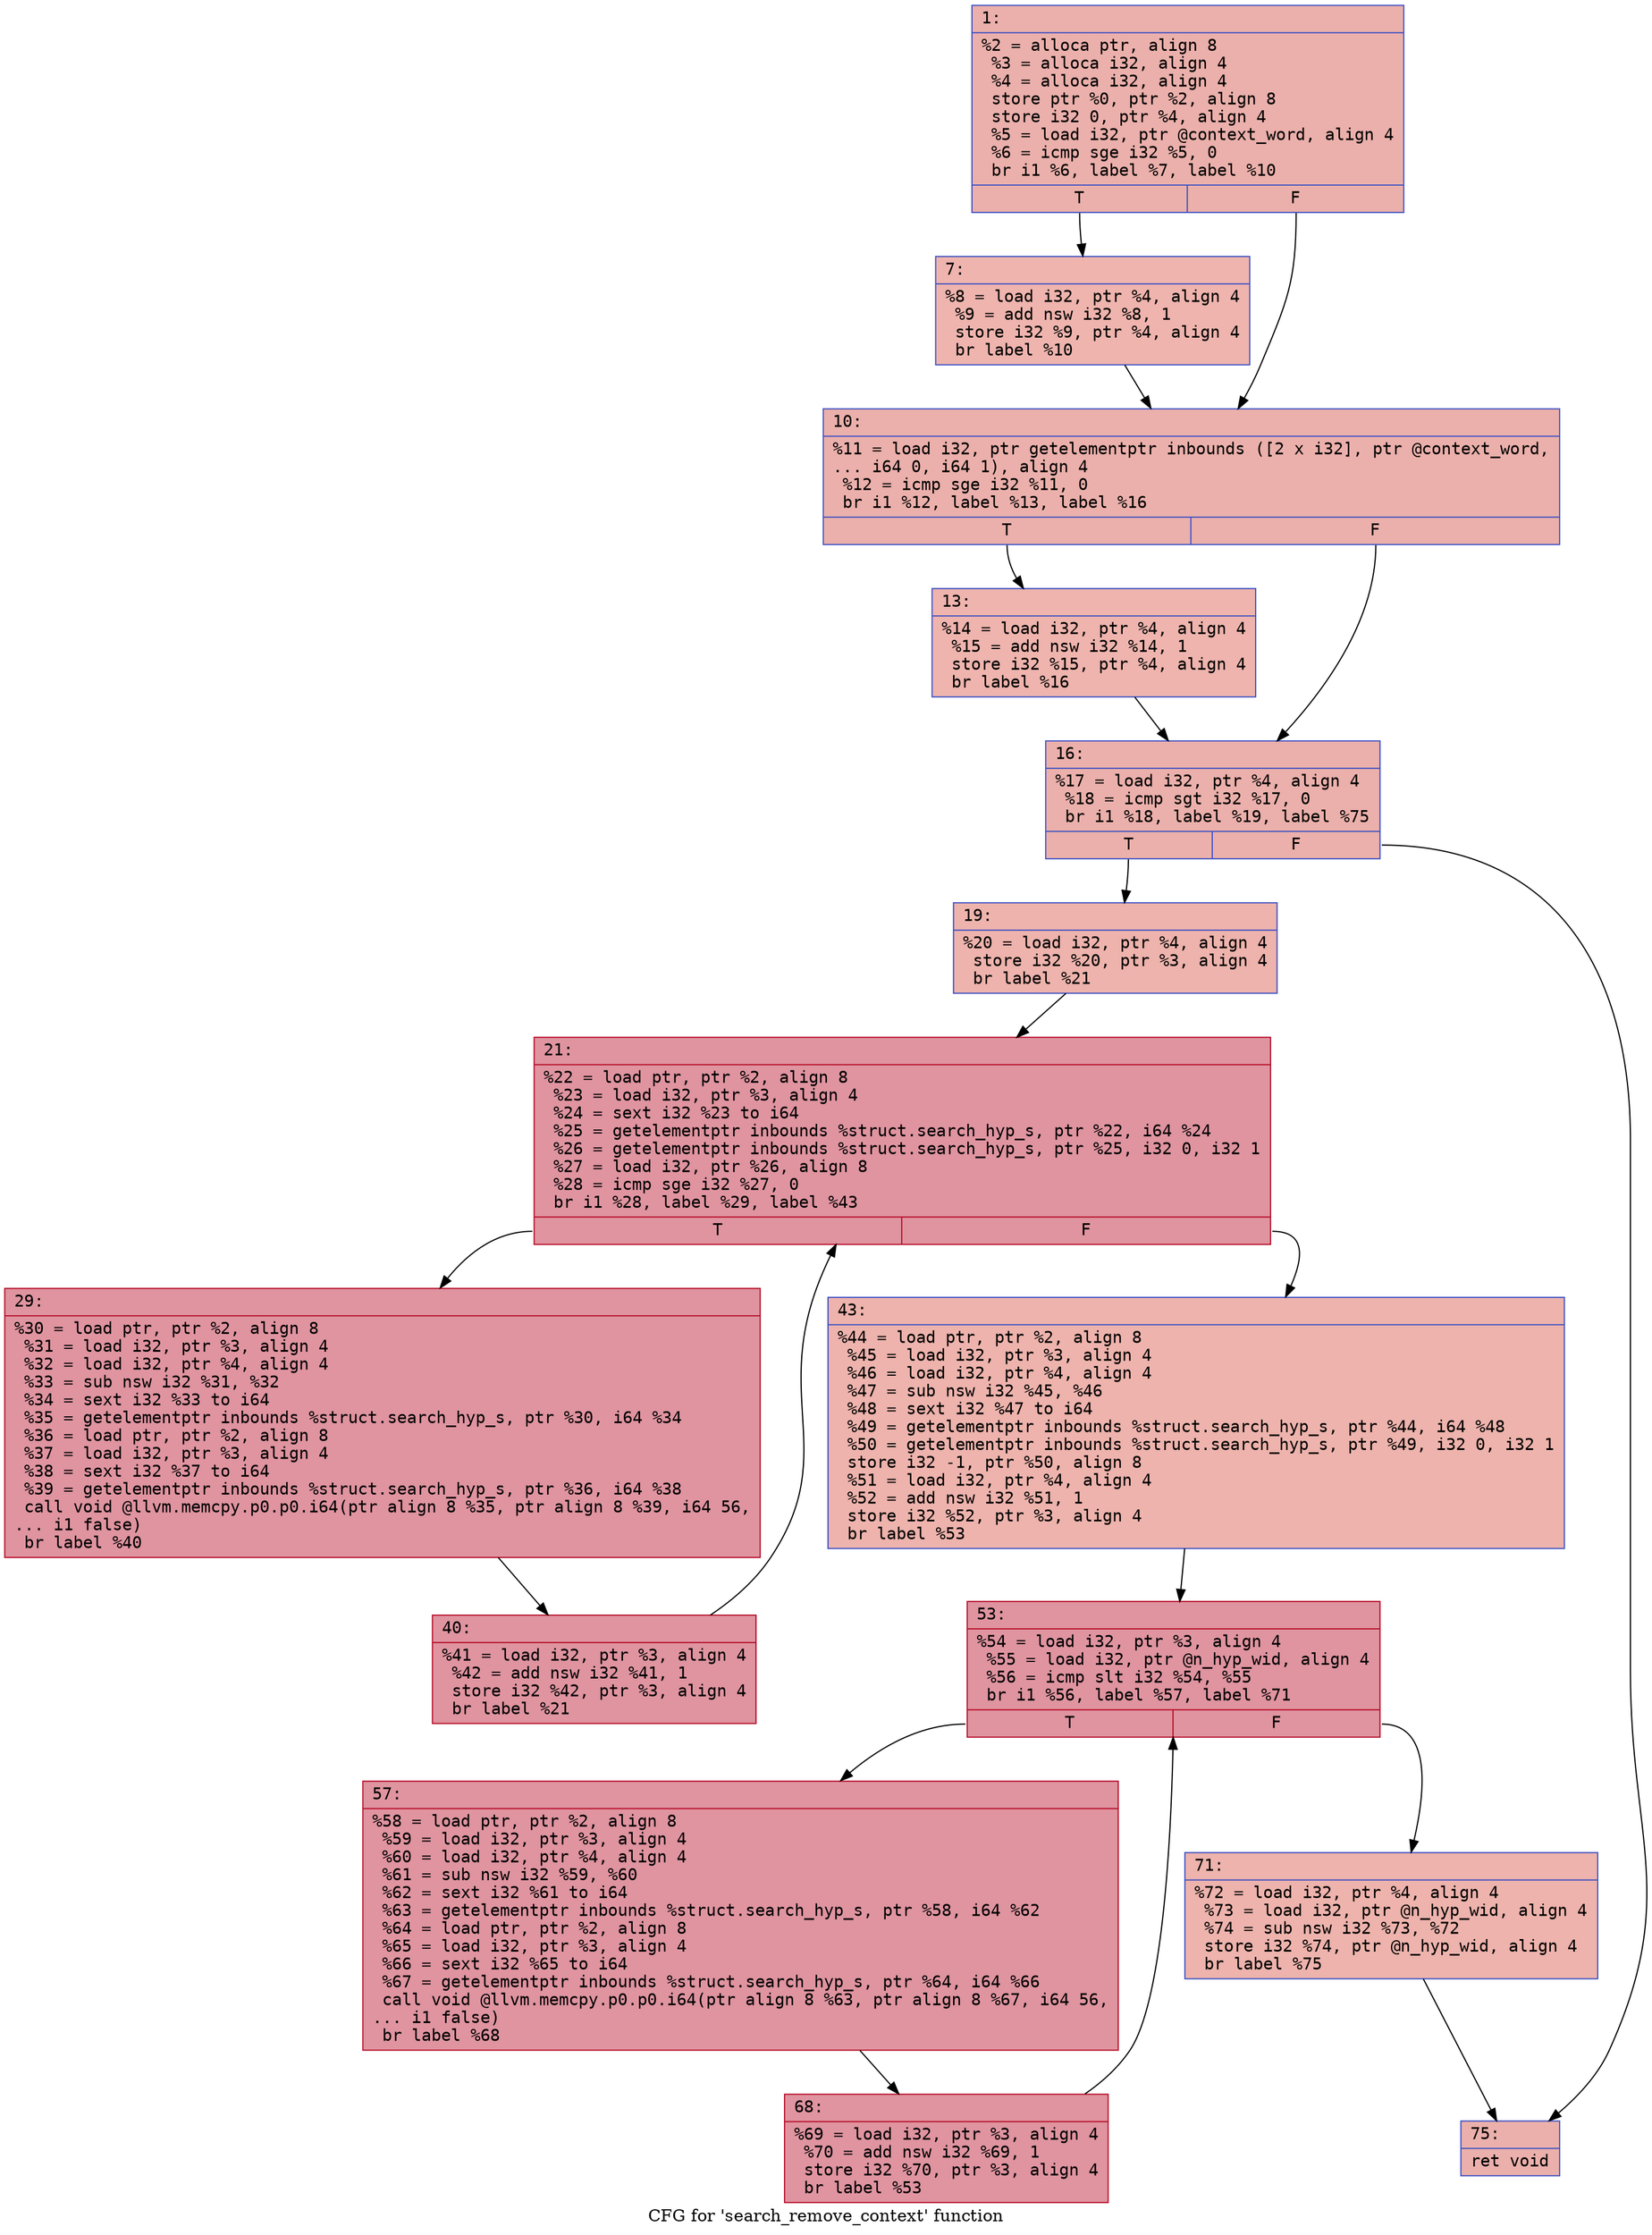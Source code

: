 digraph "CFG for 'search_remove_context' function" {
	label="CFG for 'search_remove_context' function";

	Node0x600002032620 [shape=record,color="#3d50c3ff", style=filled, fillcolor="#d24b4070" fontname="Courier",label="{1:\l|  %2 = alloca ptr, align 8\l  %3 = alloca i32, align 4\l  %4 = alloca i32, align 4\l  store ptr %0, ptr %2, align 8\l  store i32 0, ptr %4, align 4\l  %5 = load i32, ptr @context_word, align 4\l  %6 = icmp sge i32 %5, 0\l  br i1 %6, label %7, label %10\l|{<s0>T|<s1>F}}"];
	Node0x600002032620:s0 -> Node0x600002032670[tooltip="1 -> 7\nProbability 50.00%" ];
	Node0x600002032620:s1 -> Node0x6000020326c0[tooltip="1 -> 10\nProbability 50.00%" ];
	Node0x600002032670 [shape=record,color="#3d50c3ff", style=filled, fillcolor="#d8564670" fontname="Courier",label="{7:\l|  %8 = load i32, ptr %4, align 4\l  %9 = add nsw i32 %8, 1\l  store i32 %9, ptr %4, align 4\l  br label %10\l}"];
	Node0x600002032670 -> Node0x6000020326c0[tooltip="7 -> 10\nProbability 100.00%" ];
	Node0x6000020326c0 [shape=record,color="#3d50c3ff", style=filled, fillcolor="#d24b4070" fontname="Courier",label="{10:\l|  %11 = load i32, ptr getelementptr inbounds ([2 x i32], ptr @context_word,\l... i64 0, i64 1), align 4\l  %12 = icmp sge i32 %11, 0\l  br i1 %12, label %13, label %16\l|{<s0>T|<s1>F}}"];
	Node0x6000020326c0:s0 -> Node0x600002032710[tooltip="10 -> 13\nProbability 50.00%" ];
	Node0x6000020326c0:s1 -> Node0x600002032760[tooltip="10 -> 16\nProbability 50.00%" ];
	Node0x600002032710 [shape=record,color="#3d50c3ff", style=filled, fillcolor="#d8564670" fontname="Courier",label="{13:\l|  %14 = load i32, ptr %4, align 4\l  %15 = add nsw i32 %14, 1\l  store i32 %15, ptr %4, align 4\l  br label %16\l}"];
	Node0x600002032710 -> Node0x600002032760[tooltip="13 -> 16\nProbability 100.00%" ];
	Node0x600002032760 [shape=record,color="#3d50c3ff", style=filled, fillcolor="#d24b4070" fontname="Courier",label="{16:\l|  %17 = load i32, ptr %4, align 4\l  %18 = icmp sgt i32 %17, 0\l  br i1 %18, label %19, label %75\l|{<s0>T|<s1>F}}"];
	Node0x600002032760:s0 -> Node0x6000020327b0[tooltip="16 -> 19\nProbability 62.50%" ];
	Node0x600002032760:s1 -> Node0x600002032a80[tooltip="16 -> 75\nProbability 37.50%" ];
	Node0x6000020327b0 [shape=record,color="#3d50c3ff", style=filled, fillcolor="#d6524470" fontname="Courier",label="{19:\l|  %20 = load i32, ptr %4, align 4\l  store i32 %20, ptr %3, align 4\l  br label %21\l}"];
	Node0x6000020327b0 -> Node0x600002032800[tooltip="19 -> 21\nProbability 100.00%" ];
	Node0x600002032800 [shape=record,color="#b70d28ff", style=filled, fillcolor="#b70d2870" fontname="Courier",label="{21:\l|  %22 = load ptr, ptr %2, align 8\l  %23 = load i32, ptr %3, align 4\l  %24 = sext i32 %23 to i64\l  %25 = getelementptr inbounds %struct.search_hyp_s, ptr %22, i64 %24\l  %26 = getelementptr inbounds %struct.search_hyp_s, ptr %25, i32 0, i32 1\l  %27 = load i32, ptr %26, align 8\l  %28 = icmp sge i32 %27, 0\l  br i1 %28, label %29, label %43\l|{<s0>T|<s1>F}}"];
	Node0x600002032800:s0 -> Node0x600002032850[tooltip="21 -> 29\nProbability 96.88%" ];
	Node0x600002032800:s1 -> Node0x6000020328f0[tooltip="21 -> 43\nProbability 3.12%" ];
	Node0x600002032850 [shape=record,color="#b70d28ff", style=filled, fillcolor="#b70d2870" fontname="Courier",label="{29:\l|  %30 = load ptr, ptr %2, align 8\l  %31 = load i32, ptr %3, align 4\l  %32 = load i32, ptr %4, align 4\l  %33 = sub nsw i32 %31, %32\l  %34 = sext i32 %33 to i64\l  %35 = getelementptr inbounds %struct.search_hyp_s, ptr %30, i64 %34\l  %36 = load ptr, ptr %2, align 8\l  %37 = load i32, ptr %3, align 4\l  %38 = sext i32 %37 to i64\l  %39 = getelementptr inbounds %struct.search_hyp_s, ptr %36, i64 %38\l  call void @llvm.memcpy.p0.p0.i64(ptr align 8 %35, ptr align 8 %39, i64 56,\l... i1 false)\l  br label %40\l}"];
	Node0x600002032850 -> Node0x6000020328a0[tooltip="29 -> 40\nProbability 100.00%" ];
	Node0x6000020328a0 [shape=record,color="#b70d28ff", style=filled, fillcolor="#b70d2870" fontname="Courier",label="{40:\l|  %41 = load i32, ptr %3, align 4\l  %42 = add nsw i32 %41, 1\l  store i32 %42, ptr %3, align 4\l  br label %21\l}"];
	Node0x6000020328a0 -> Node0x600002032800[tooltip="40 -> 21\nProbability 100.00%" ];
	Node0x6000020328f0 [shape=record,color="#3d50c3ff", style=filled, fillcolor="#d6524470" fontname="Courier",label="{43:\l|  %44 = load ptr, ptr %2, align 8\l  %45 = load i32, ptr %3, align 4\l  %46 = load i32, ptr %4, align 4\l  %47 = sub nsw i32 %45, %46\l  %48 = sext i32 %47 to i64\l  %49 = getelementptr inbounds %struct.search_hyp_s, ptr %44, i64 %48\l  %50 = getelementptr inbounds %struct.search_hyp_s, ptr %49, i32 0, i32 1\l  store i32 -1, ptr %50, align 8\l  %51 = load i32, ptr %4, align 4\l  %52 = add nsw i32 %51, 1\l  store i32 %52, ptr %3, align 4\l  br label %53\l}"];
	Node0x6000020328f0 -> Node0x600002032940[tooltip="43 -> 53\nProbability 100.00%" ];
	Node0x600002032940 [shape=record,color="#b70d28ff", style=filled, fillcolor="#b70d2870" fontname="Courier",label="{53:\l|  %54 = load i32, ptr %3, align 4\l  %55 = load i32, ptr @n_hyp_wid, align 4\l  %56 = icmp slt i32 %54, %55\l  br i1 %56, label %57, label %71\l|{<s0>T|<s1>F}}"];
	Node0x600002032940:s0 -> Node0x600002032990[tooltip="53 -> 57\nProbability 96.88%" ];
	Node0x600002032940:s1 -> Node0x600002032a30[tooltip="53 -> 71\nProbability 3.12%" ];
	Node0x600002032990 [shape=record,color="#b70d28ff", style=filled, fillcolor="#b70d2870" fontname="Courier",label="{57:\l|  %58 = load ptr, ptr %2, align 8\l  %59 = load i32, ptr %3, align 4\l  %60 = load i32, ptr %4, align 4\l  %61 = sub nsw i32 %59, %60\l  %62 = sext i32 %61 to i64\l  %63 = getelementptr inbounds %struct.search_hyp_s, ptr %58, i64 %62\l  %64 = load ptr, ptr %2, align 8\l  %65 = load i32, ptr %3, align 4\l  %66 = sext i32 %65 to i64\l  %67 = getelementptr inbounds %struct.search_hyp_s, ptr %64, i64 %66\l  call void @llvm.memcpy.p0.p0.i64(ptr align 8 %63, ptr align 8 %67, i64 56,\l... i1 false)\l  br label %68\l}"];
	Node0x600002032990 -> Node0x6000020329e0[tooltip="57 -> 68\nProbability 100.00%" ];
	Node0x6000020329e0 [shape=record,color="#b70d28ff", style=filled, fillcolor="#b70d2870" fontname="Courier",label="{68:\l|  %69 = load i32, ptr %3, align 4\l  %70 = add nsw i32 %69, 1\l  store i32 %70, ptr %3, align 4\l  br label %53\l}"];
	Node0x6000020329e0 -> Node0x600002032940[tooltip="68 -> 53\nProbability 100.00%" ];
	Node0x600002032a30 [shape=record,color="#3d50c3ff", style=filled, fillcolor="#d6524470" fontname="Courier",label="{71:\l|  %72 = load i32, ptr %4, align 4\l  %73 = load i32, ptr @n_hyp_wid, align 4\l  %74 = sub nsw i32 %73, %72\l  store i32 %74, ptr @n_hyp_wid, align 4\l  br label %75\l}"];
	Node0x600002032a30 -> Node0x600002032a80[tooltip="71 -> 75\nProbability 100.00%" ];
	Node0x600002032a80 [shape=record,color="#3d50c3ff", style=filled, fillcolor="#d24b4070" fontname="Courier",label="{75:\l|  ret void\l}"];
}
